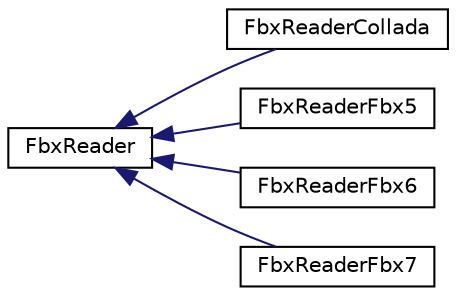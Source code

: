 digraph "クラス階層図"
{
  edge [fontname="Helvetica",fontsize="10",labelfontname="Helvetica",labelfontsize="10"];
  node [fontname="Helvetica",fontsize="10",shape=record];
  rankdir="LR";
  Node0 [label="FbxReader",height=0.2,width=0.4,color="black", fillcolor="white", style="filled",URL="$class_fbx_reader.html"];
  Node0 -> Node1 [dir="back",color="midnightblue",fontsize="10",style="solid",fontname="Helvetica"];
  Node1 [label="FbxReaderCollada",height=0.2,width=0.4,color="black", fillcolor="white", style="filled",URL="$class_fbx_reader_collada.html"];
  Node0 -> Node2 [dir="back",color="midnightblue",fontsize="10",style="solid",fontname="Helvetica"];
  Node2 [label="FbxReaderFbx5",height=0.2,width=0.4,color="black", fillcolor="white", style="filled",URL="$class_fbx_reader_fbx5.html"];
  Node0 -> Node3 [dir="back",color="midnightblue",fontsize="10",style="solid",fontname="Helvetica"];
  Node3 [label="FbxReaderFbx6",height=0.2,width=0.4,color="black", fillcolor="white", style="filled",URL="$class_fbx_reader_fbx6.html",tooltip="This class is the FBX v6 reader. The reader provide you the ability to read the global settings..."];
  Node0 -> Node4 [dir="back",color="midnightblue",fontsize="10",style="solid",fontname="Helvetica"];
  Node4 [label="FbxReaderFbx7",height=0.2,width=0.4,color="black", fillcolor="white", style="filled",URL="$class_fbx_reader_fbx7.html",tooltip="This class is the FBX v7 reader. The reader provide you the ability to read the global settings..."];
}
